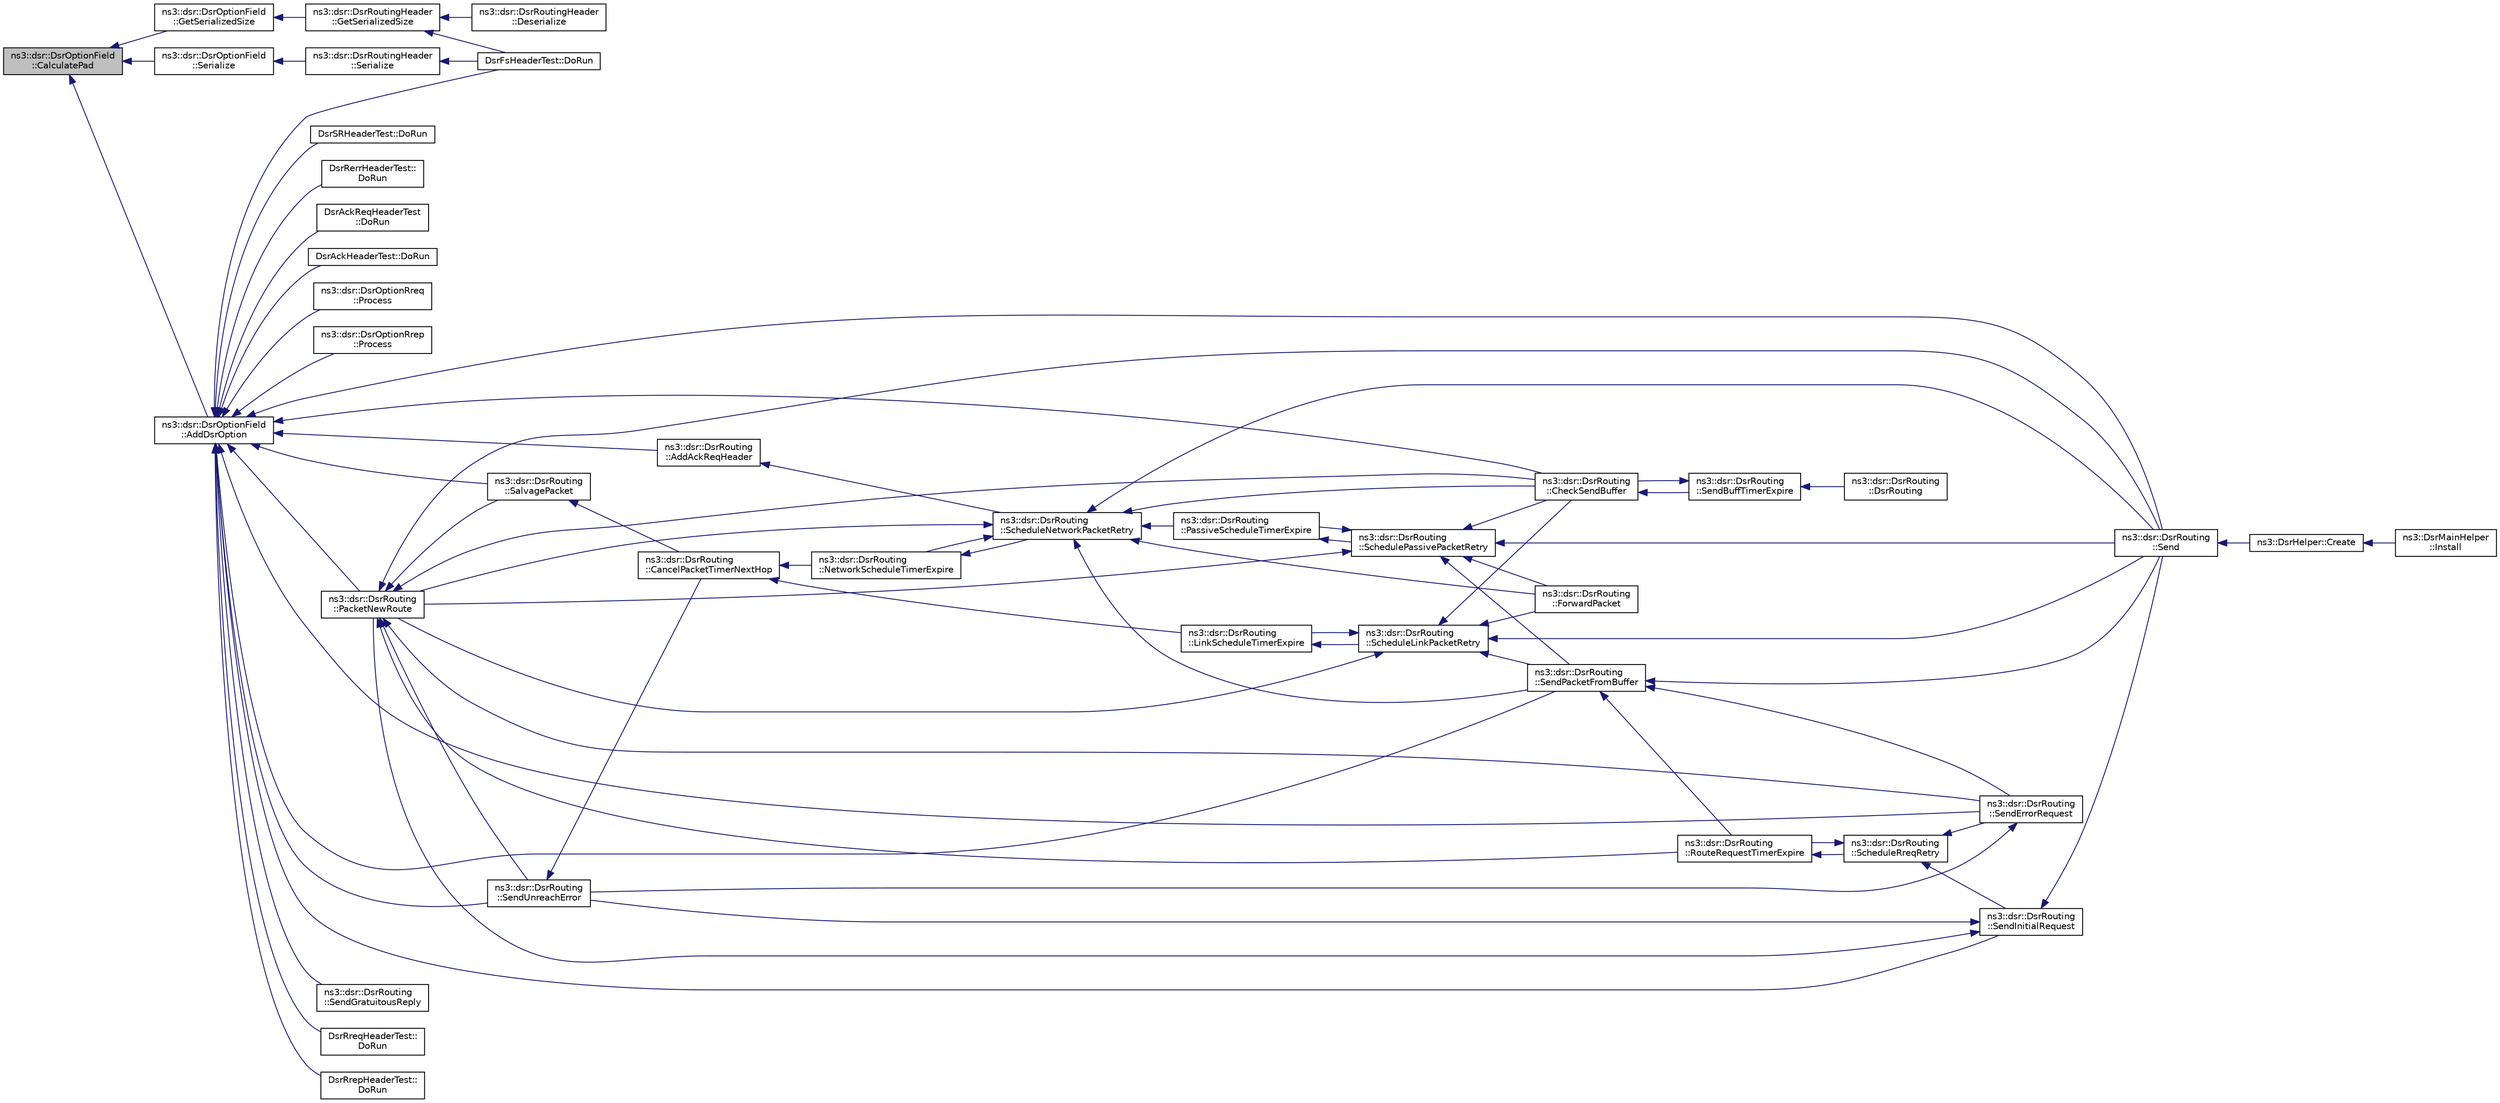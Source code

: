 digraph "ns3::dsr::DsrOptionField::CalculatePad"
{
  edge [fontname="Helvetica",fontsize="10",labelfontname="Helvetica",labelfontsize="10"];
  node [fontname="Helvetica",fontsize="10",shape=record];
  rankdir="LR";
  Node1 [label="ns3::dsr::DsrOptionField\l::CalculatePad",height=0.2,width=0.4,color="black", fillcolor="grey75", style="filled", fontcolor="black"];
  Node1 -> Node2 [dir="back",color="midnightblue",fontsize="10",style="solid"];
  Node2 [label="ns3::dsr::DsrOptionField\l::GetSerializedSize",height=0.2,width=0.4,color="black", fillcolor="white", style="filled",URL="$d7/d28/classns3_1_1dsr_1_1DsrOptionField.html#aae94bdbff441fb8dafa9d20efe21b949",tooltip="Get the serialized size of the packet. "];
  Node2 -> Node3 [dir="back",color="midnightblue",fontsize="10",style="solid"];
  Node3 [label="ns3::dsr::DsrRoutingHeader\l::GetSerializedSize",height=0.2,width=0.4,color="black", fillcolor="white", style="filled",URL="$dd/d47/classns3_1_1dsr_1_1DsrRoutingHeader.html#a652e3ee1f4ecbe29aac2b5e3f7d81820",tooltip="Get the serialized size of the packet. "];
  Node3 -> Node4 [dir="back",color="midnightblue",fontsize="10",style="solid"];
  Node4 [label="ns3::dsr::DsrRoutingHeader\l::Deserialize",height=0.2,width=0.4,color="black", fillcolor="white", style="filled",URL="$dd/d47/classns3_1_1dsr_1_1DsrRoutingHeader.html#aa3440ffd0d425f8562e313aea165c433",tooltip="Deserialize the packet. "];
  Node3 -> Node5 [dir="back",color="midnightblue",fontsize="10",style="solid"];
  Node5 [label="DsrFsHeaderTest::DoRun",height=0.2,width=0.4,color="black", fillcolor="white", style="filled",URL="$df/d37/classDsrFsHeaderTest.html#ac2495c11d1b567cebc81c0b0668f88b6",tooltip="Implementation to actually run this TestCase. "];
  Node1 -> Node6 [dir="back",color="midnightblue",fontsize="10",style="solid"];
  Node6 [label="ns3::dsr::DsrOptionField\l::Serialize",height=0.2,width=0.4,color="black", fillcolor="white", style="filled",URL="$d7/d28/classns3_1_1dsr_1_1DsrOptionField.html#a86d85db49c9330a24cd79a024e08218e",tooltip="Serialize all added options. "];
  Node6 -> Node7 [dir="back",color="midnightblue",fontsize="10",style="solid"];
  Node7 [label="ns3::dsr::DsrRoutingHeader\l::Serialize",height=0.2,width=0.4,color="black", fillcolor="white", style="filled",URL="$dd/d47/classns3_1_1dsr_1_1DsrRoutingHeader.html#aab7d92809ad6ad560f4297653e7ae2cc",tooltip="Serialize the packet. "];
  Node7 -> Node5 [dir="back",color="midnightblue",fontsize="10",style="solid"];
  Node1 -> Node8 [dir="back",color="midnightblue",fontsize="10",style="solid"];
  Node8 [label="ns3::dsr::DsrOptionField\l::AddDsrOption",height=0.2,width=0.4,color="black", fillcolor="white", style="filled",URL="$d7/d28/classns3_1_1dsr_1_1DsrOptionField.html#acd03d07018e22f5e2b23975fae84fb3c",tooltip="Serialize the option, prepending pad1 or padn option as necessary. "];
  Node8 -> Node9 [dir="back",color="midnightblue",fontsize="10",style="solid"];
  Node9 [label="ns3::dsr::DsrOptionRreq\l::Process",height=0.2,width=0.4,color="black", fillcolor="white", style="filled",URL="$dc/db3/classns3_1_1dsr_1_1DsrOptionRreq.html#a439e889d11973e48e3674c6e86aaee99",tooltip="Process method. "];
  Node8 -> Node10 [dir="back",color="midnightblue",fontsize="10",style="solid"];
  Node10 [label="ns3::dsr::DsrOptionRrep\l::Process",height=0.2,width=0.4,color="black", fillcolor="white", style="filled",URL="$d1/d0f/classns3_1_1dsr_1_1DsrOptionRrep.html#a79ff29fe60c7c62ac99ca0da8c0a820f",tooltip="Process method. "];
  Node8 -> Node11 [dir="back",color="midnightblue",fontsize="10",style="solid"];
  Node11 [label="ns3::dsr::DsrRouting\l::CheckSendBuffer",height=0.2,width=0.4,color="black", fillcolor="white", style="filled",URL="$df/d32/classns3_1_1dsr_1_1DsrRouting.html#a03ace9023e9fe58434dc004123c7d9e0",tooltip="Check the send buffer of packets with route when send buffer timer expire. "];
  Node11 -> Node12 [dir="back",color="midnightblue",fontsize="10",style="solid"];
  Node12 [label="ns3::dsr::DsrRouting\l::SendBuffTimerExpire",height=0.2,width=0.4,color="black", fillcolor="white", style="filled",URL="$df/d32/classns3_1_1dsr_1_1DsrRouting.html#a10273aec775b5cf12eafb03ee46c4397",tooltip="The send buffer timer expire. "];
  Node12 -> Node13 [dir="back",color="midnightblue",fontsize="10",style="solid"];
  Node13 [label="ns3::dsr::DsrRouting\l::DsrRouting",height=0.2,width=0.4,color="black", fillcolor="white", style="filled",URL="$df/d32/classns3_1_1dsr_1_1DsrRouting.html#a3b686bd293d4bd096180a1996171ccd1",tooltip="Constructor. "];
  Node12 -> Node11 [dir="back",color="midnightblue",fontsize="10",style="solid"];
  Node8 -> Node14 [dir="back",color="midnightblue",fontsize="10",style="solid"];
  Node14 [label="ns3::dsr::DsrRouting\l::PacketNewRoute",height=0.2,width=0.4,color="black", fillcolor="white", style="filled",URL="$df/d32/classns3_1_1dsr_1_1DsrRouting.html#ae70ab39db551d1d81afc081196f78017",tooltip="When route vector corrupted, originate a new packet, normally not happening. "];
  Node14 -> Node11 [dir="back",color="midnightblue",fontsize="10",style="solid"];
  Node14 -> Node15 [dir="back",color="midnightblue",fontsize="10",style="solid"];
  Node15 [label="ns3::dsr::DsrRouting\l::SendUnreachError",height=0.2,width=0.4,color="black", fillcolor="white", style="filled",URL="$df/d32/classns3_1_1dsr_1_1DsrRouting.html#ace5dd08bac91fa199ddfac7e81125a62",tooltip="This function is responsible for sending error packets in case of break link to next hop..."];
  Node15 -> Node16 [dir="back",color="midnightblue",fontsize="10",style="solid"];
  Node16 [label="ns3::dsr::DsrRouting\l::CancelPacketTimerNextHop",height=0.2,width=0.4,color="black", fillcolor="white", style="filled",URL="$df/d32/classns3_1_1dsr_1_1DsrRouting.html#a215e6fcab10ee0d744a657f0af2695c6",tooltip="Cancel the packet retransmission timer for a all maintenance entries with nextHop address..."];
  Node16 -> Node17 [dir="back",color="midnightblue",fontsize="10",style="solid"];
  Node17 [label="ns3::dsr::DsrRouting\l::LinkScheduleTimerExpire",height=0.2,width=0.4,color="black", fillcolor="white", style="filled",URL="$df/d32/classns3_1_1dsr_1_1DsrRouting.html#ab0ce215bf5359f4d6d4541b8a479007c",tooltip="This function deals with packet retransmission timer expire using link acknowledgment. "];
  Node17 -> Node18 [dir="back",color="midnightblue",fontsize="10",style="solid"];
  Node18 [label="ns3::dsr::DsrRouting\l::ScheduleLinkPacketRetry",height=0.2,width=0.4,color="black", fillcolor="white", style="filled",URL="$df/d32/classns3_1_1dsr_1_1DsrRouting.html#a947d831bc0964240b1a41b3a09832eff",tooltip="Schedule the packet retransmission based on link-layer acknowledgment. "];
  Node18 -> Node11 [dir="back",color="midnightblue",fontsize="10",style="solid"];
  Node18 -> Node14 [dir="back",color="midnightblue",fontsize="10",style="solid"];
  Node18 -> Node19 [dir="back",color="midnightblue",fontsize="10",style="solid"];
  Node19 [label="ns3::dsr::DsrRouting\l::Send",height=0.2,width=0.4,color="black", fillcolor="white", style="filled",URL="$df/d32/classns3_1_1dsr_1_1DsrRouting.html#af67eeb07193d10db8308cb4ecbe08b02",tooltip="This function is called by higher layer protocol when sending packets. "];
  Node19 -> Node20 [dir="back",color="midnightblue",fontsize="10",style="solid"];
  Node20 [label="ns3::DsrHelper::Create",height=0.2,width=0.4,color="black", fillcolor="white", style="filled",URL="$d2/d31/classns3_1_1DsrHelper.html#ad855c0aae21f5a7d6cc5ed6d31ac5034"];
  Node20 -> Node21 [dir="back",color="midnightblue",fontsize="10",style="solid"];
  Node21 [label="ns3::DsrMainHelper\l::Install",height=0.2,width=0.4,color="black", fillcolor="white", style="filled",URL="$df/dd9/classns3_1_1DsrMainHelper.html#a48e42ffd63ee3199d504fb811c0b422e"];
  Node18 -> Node22 [dir="back",color="midnightblue",fontsize="10",style="solid"];
  Node22 [label="ns3::dsr::DsrRouting\l::SendPacketFromBuffer",height=0.2,width=0.4,color="black", fillcolor="white", style="filled",URL="$df/d32/classns3_1_1dsr_1_1DsrRouting.html#a1a862a16f3a5527f9425763864ac3e80",tooltip="This function is responsible for sending out data packets when have route, if no route found..."];
  Node22 -> Node19 [dir="back",color="midnightblue",fontsize="10",style="solid"];
  Node22 -> Node23 [dir="back",color="midnightblue",fontsize="10",style="solid"];
  Node23 [label="ns3::dsr::DsrRouting\l::SendErrorRequest",height=0.2,width=0.4,color="black", fillcolor="white", style="filled",URL="$df/d32/classns3_1_1dsr_1_1DsrRouting.html#ae2100978eb9447540ceceeda17e95cea",tooltip="Send the error request packet. "];
  Node23 -> Node15 [dir="back",color="midnightblue",fontsize="10",style="solid"];
  Node22 -> Node24 [dir="back",color="midnightblue",fontsize="10",style="solid"];
  Node24 [label="ns3::dsr::DsrRouting\l::RouteRequestTimerExpire",height=0.2,width=0.4,color="black", fillcolor="white", style="filled",URL="$df/d32/classns3_1_1dsr_1_1DsrRouting.html#aa839b89cdf568048c4d09941b59e46d4"];
  Node24 -> Node25 [dir="back",color="midnightblue",fontsize="10",style="solid"];
  Node25 [label="ns3::dsr::DsrRouting\l::ScheduleRreqRetry",height=0.2,width=0.4,color="black", fillcolor="white", style="filled",URL="$df/d32/classns3_1_1dsr_1_1DsrRouting.html#a056b38f3af6c2992be89b8fc5cb15448",tooltip="Schedule the route request retry. "];
  Node25 -> Node26 [dir="back",color="midnightblue",fontsize="10",style="solid"];
  Node26 [label="ns3::dsr::DsrRouting\l::SendInitialRequest",height=0.2,width=0.4,color="black", fillcolor="white", style="filled",URL="$df/d32/classns3_1_1dsr_1_1DsrRouting.html#a74777d1806e768fccc1c2fe169b42c98",tooltip="Broadcast the route request packet in subnet. "];
  Node26 -> Node14 [dir="back",color="midnightblue",fontsize="10",style="solid"];
  Node26 -> Node15 [dir="back",color="midnightblue",fontsize="10",style="solid"];
  Node26 -> Node19 [dir="back",color="midnightblue",fontsize="10",style="solid"];
  Node25 -> Node23 [dir="back",color="midnightblue",fontsize="10",style="solid"];
  Node25 -> Node24 [dir="back",color="midnightblue",fontsize="10",style="solid"];
  Node18 -> Node17 [dir="back",color="midnightblue",fontsize="10",style="solid"];
  Node18 -> Node27 [dir="back",color="midnightblue",fontsize="10",style="solid"];
  Node27 [label="ns3::dsr::DsrRouting\l::ForwardPacket",height=0.2,width=0.4,color="black", fillcolor="white", style="filled",URL="$df/d32/classns3_1_1dsr_1_1DsrRouting.html#acae8a2eb510c8c9331104ab2aff29591",tooltip="Forward the packet using the route saved in the source route option header. "];
  Node16 -> Node28 [dir="back",color="midnightblue",fontsize="10",style="solid"];
  Node28 [label="ns3::dsr::DsrRouting\l::NetworkScheduleTimerExpire",height=0.2,width=0.4,color="black", fillcolor="white", style="filled",URL="$df/d32/classns3_1_1dsr_1_1DsrRouting.html#aabcdf59bcb4907718986626a7a402dad",tooltip="This function deals with packet retransmission timer expire using network acknowledgment. "];
  Node28 -> Node29 [dir="back",color="midnightblue",fontsize="10",style="solid"];
  Node29 [label="ns3::dsr::DsrRouting\l::ScheduleNetworkPacketRetry",height=0.2,width=0.4,color="black", fillcolor="white", style="filled",URL="$df/d32/classns3_1_1dsr_1_1DsrRouting.html#a6a18c6baa374d5e6a68f8952d1afdb13",tooltip="Schedule the packet retransmission based on network layer acknowledgment. "];
  Node29 -> Node11 [dir="back",color="midnightblue",fontsize="10",style="solid"];
  Node29 -> Node14 [dir="back",color="midnightblue",fontsize="10",style="solid"];
  Node29 -> Node19 [dir="back",color="midnightblue",fontsize="10",style="solid"];
  Node29 -> Node22 [dir="back",color="midnightblue",fontsize="10",style="solid"];
  Node29 -> Node30 [dir="back",color="midnightblue",fontsize="10",style="solid"];
  Node30 [label="ns3::dsr::DsrRouting\l::PassiveScheduleTimerExpire",height=0.2,width=0.4,color="black", fillcolor="white", style="filled",URL="$df/d32/classns3_1_1dsr_1_1DsrRouting.html#a2f93ffc379338703d6b6a923dff44dd5",tooltip="This function deals with packet retransmission timer expire using passive acknowledgment. "];
  Node30 -> Node31 [dir="back",color="midnightblue",fontsize="10",style="solid"];
  Node31 [label="ns3::dsr::DsrRouting\l::SchedulePassivePacketRetry",height=0.2,width=0.4,color="black", fillcolor="white", style="filled",URL="$df/d32/classns3_1_1dsr_1_1DsrRouting.html#abfdfa37822a492971fdf24540b635039",tooltip="Schedule the packet retransmission based on passive acknowledgment. "];
  Node31 -> Node11 [dir="back",color="midnightblue",fontsize="10",style="solid"];
  Node31 -> Node14 [dir="back",color="midnightblue",fontsize="10",style="solid"];
  Node31 -> Node19 [dir="back",color="midnightblue",fontsize="10",style="solid"];
  Node31 -> Node22 [dir="back",color="midnightblue",fontsize="10",style="solid"];
  Node31 -> Node30 [dir="back",color="midnightblue",fontsize="10",style="solid"];
  Node31 -> Node27 [dir="back",color="midnightblue",fontsize="10",style="solid"];
  Node29 -> Node28 [dir="back",color="midnightblue",fontsize="10",style="solid"];
  Node29 -> Node27 [dir="back",color="midnightblue",fontsize="10",style="solid"];
  Node14 -> Node19 [dir="back",color="midnightblue",fontsize="10",style="solid"];
  Node14 -> Node32 [dir="back",color="midnightblue",fontsize="10",style="solid"];
  Node32 [label="ns3::dsr::DsrRouting\l::SalvagePacket",height=0.2,width=0.4,color="black", fillcolor="white", style="filled",URL="$df/d32/classns3_1_1dsr_1_1DsrRouting.html#a83dd51056e4e48ad538ff41fda129272",tooltip="Salvage the packet which has been transmitted for 3 times. "];
  Node32 -> Node16 [dir="back",color="midnightblue",fontsize="10",style="solid"];
  Node14 -> Node23 [dir="back",color="midnightblue",fontsize="10",style="solid"];
  Node14 -> Node24 [dir="back",color="midnightblue",fontsize="10",style="solid"];
  Node8 -> Node15 [dir="back",color="midnightblue",fontsize="10",style="solid"];
  Node8 -> Node19 [dir="back",color="midnightblue",fontsize="10",style="solid"];
  Node8 -> Node33 [dir="back",color="midnightblue",fontsize="10",style="solid"];
  Node33 [label="ns3::dsr::DsrRouting\l::AddAckReqHeader",height=0.2,width=0.4,color="black", fillcolor="white", style="filled",URL="$df/d32/classns3_1_1dsr_1_1DsrRouting.html#a8ce910f1c56dc238ff98117c784c4541",tooltip="This function is called to add ack request header for network acknowledgement. "];
  Node33 -> Node29 [dir="back",color="midnightblue",fontsize="10",style="solid"];
  Node8 -> Node22 [dir="back",color="midnightblue",fontsize="10",style="solid"];
  Node8 -> Node32 [dir="back",color="midnightblue",fontsize="10",style="solid"];
  Node8 -> Node26 [dir="back",color="midnightblue",fontsize="10",style="solid"];
  Node8 -> Node23 [dir="back",color="midnightblue",fontsize="10",style="solid"];
  Node8 -> Node34 [dir="back",color="midnightblue",fontsize="10",style="solid"];
  Node34 [label="ns3::dsr::DsrRouting\l::SendGratuitousReply",height=0.2,width=0.4,color="black", fillcolor="white", style="filled",URL="$df/d32/classns3_1_1dsr_1_1DsrRouting.html#a780988be538d2a1030d127f1d3c7932c",tooltip="Send the gratuitous reply. "];
  Node8 -> Node5 [dir="back",color="midnightblue",fontsize="10",style="solid"];
  Node8 -> Node35 [dir="back",color="midnightblue",fontsize="10",style="solid"];
  Node35 [label="DsrRreqHeaderTest::\lDoRun",height=0.2,width=0.4,color="black", fillcolor="white", style="filled",URL="$d9/df2/classDsrRreqHeaderTest.html#a546254bf7a2dd9ca3a24a14aca40e7a1",tooltip="Implementation to actually run this TestCase. "];
  Node8 -> Node36 [dir="back",color="midnightblue",fontsize="10",style="solid"];
  Node36 [label="DsrRrepHeaderTest::\lDoRun",height=0.2,width=0.4,color="black", fillcolor="white", style="filled",URL="$de/d03/classDsrRrepHeaderTest.html#a685b273a478bf8127b59298e7a044223",tooltip="Implementation to actually run this TestCase. "];
  Node8 -> Node37 [dir="back",color="midnightblue",fontsize="10",style="solid"];
  Node37 [label="DsrSRHeaderTest::DoRun",height=0.2,width=0.4,color="black", fillcolor="white", style="filled",URL="$d0/d1d/classDsrSRHeaderTest.html#a7f10b3b32642bb39c26a1a4110b54e21",tooltip="Implementation to actually run this TestCase. "];
  Node8 -> Node38 [dir="back",color="midnightblue",fontsize="10",style="solid"];
  Node38 [label="DsrRerrHeaderTest::\lDoRun",height=0.2,width=0.4,color="black", fillcolor="white", style="filled",URL="$dd/d77/classDsrRerrHeaderTest.html#abdf1fd4faf140d4e2221eaae0d15b584",tooltip="Implementation to actually run this TestCase. "];
  Node8 -> Node39 [dir="back",color="midnightblue",fontsize="10",style="solid"];
  Node39 [label="DsrAckReqHeaderTest\l::DoRun",height=0.2,width=0.4,color="black", fillcolor="white", style="filled",URL="$de/d81/classDsrAckReqHeaderTest.html#a9980d99728b35454708ad7aef4046226",tooltip="Implementation to actually run this TestCase. "];
  Node8 -> Node40 [dir="back",color="midnightblue",fontsize="10",style="solid"];
  Node40 [label="DsrAckHeaderTest::DoRun",height=0.2,width=0.4,color="black", fillcolor="white", style="filled",URL="$d4/d8f/classDsrAckHeaderTest.html#a2e6ece48c16a167b15c3753d2c0fbb05",tooltip="Implementation to actually run this TestCase. "];
}
